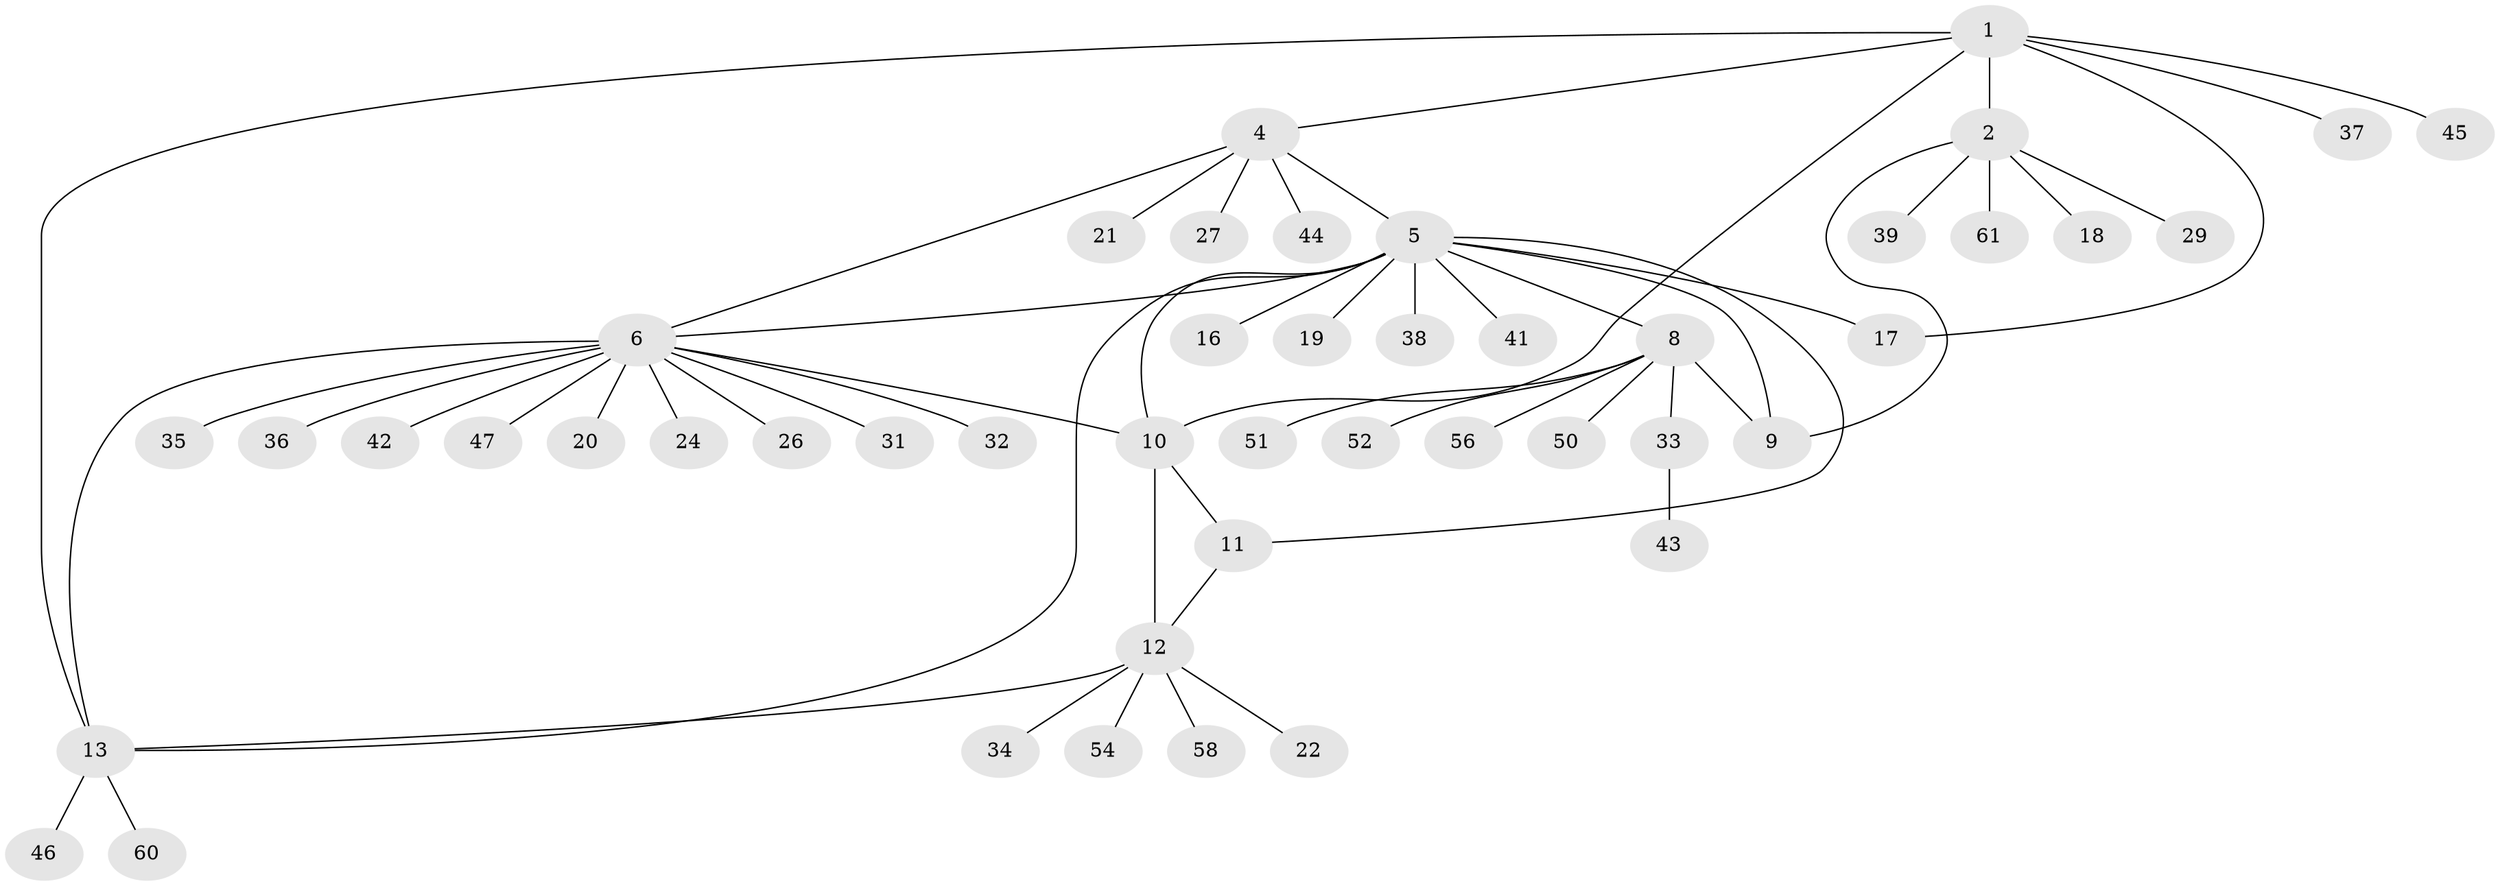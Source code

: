 // Generated by graph-tools (version 1.1) at 2025/52/02/27/25 19:52:20]
// undirected, 46 vertices, 56 edges
graph export_dot {
graph [start="1"]
  node [color=gray90,style=filled];
  1 [super="+57"];
  2 [super="+3"];
  4 [super="+53"];
  5 [super="+7"];
  6 [super="+15"];
  8 [super="+40"];
  9;
  10 [super="+23"];
  11;
  12 [super="+25"];
  13 [super="+14"];
  16 [super="+30"];
  17;
  18;
  19;
  20;
  21 [super="+55"];
  22 [super="+28"];
  24 [super="+48"];
  26;
  27;
  29;
  31;
  32;
  33;
  34;
  35;
  36;
  37;
  38;
  39;
  41;
  42;
  43 [super="+49"];
  44;
  45;
  46;
  47;
  50;
  51;
  52 [super="+59"];
  54;
  56;
  58;
  60;
  61;
  1 -- 2 [weight=2];
  1 -- 4;
  1 -- 10;
  1 -- 17;
  1 -- 37;
  1 -- 45;
  1 -- 13;
  2 -- 18;
  2 -- 29;
  2 -- 39;
  2 -- 61;
  2 -- 9;
  4 -- 5;
  4 -- 6;
  4 -- 21;
  4 -- 27;
  4 -- 44;
  5 -- 6;
  5 -- 16;
  5 -- 19;
  5 -- 41;
  5 -- 17;
  5 -- 38;
  5 -- 8;
  5 -- 9;
  5 -- 11;
  5 -- 13;
  5 -- 10;
  6 -- 10;
  6 -- 20;
  6 -- 26;
  6 -- 31;
  6 -- 32;
  6 -- 35;
  6 -- 36;
  6 -- 24;
  6 -- 42;
  6 -- 13 [weight=2];
  6 -- 47;
  8 -- 9;
  8 -- 33;
  8 -- 50;
  8 -- 51;
  8 -- 52;
  8 -- 56;
  10 -- 11;
  10 -- 12;
  11 -- 12;
  12 -- 22;
  12 -- 34;
  12 -- 54;
  12 -- 13;
  12 -- 58;
  13 -- 60;
  13 -- 46;
  33 -- 43;
}
